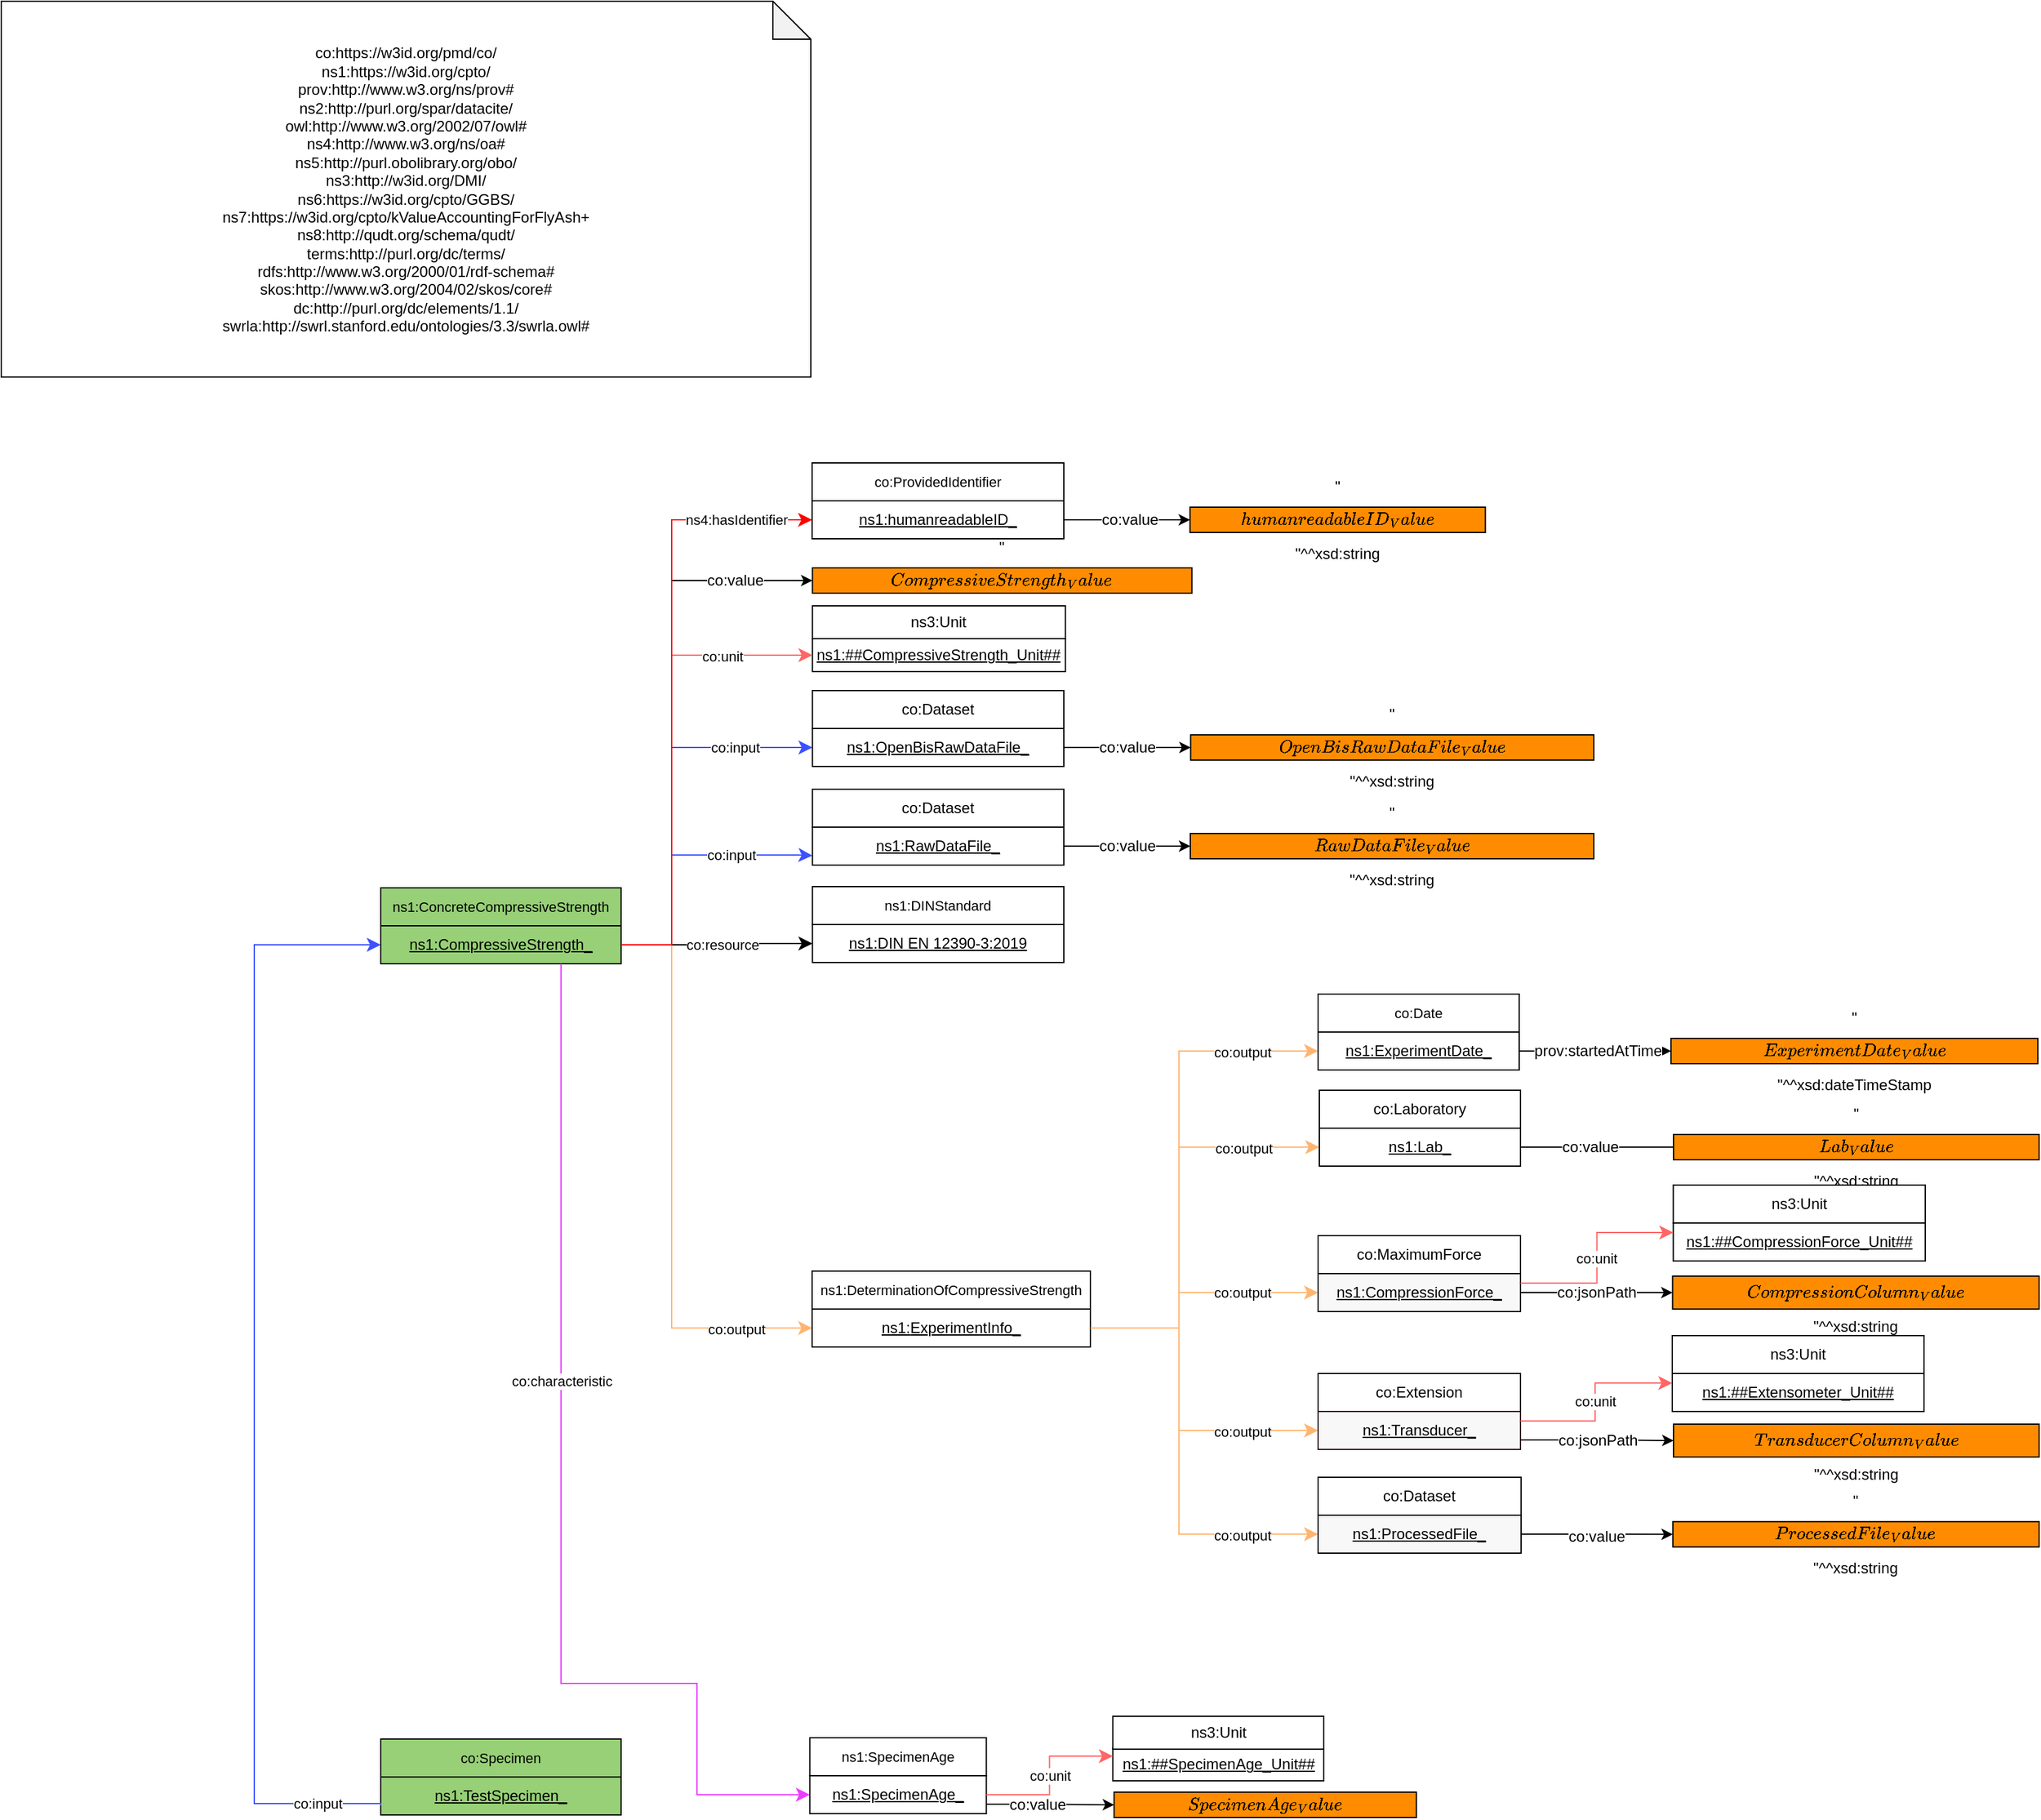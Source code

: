 <mxfile version="15.8.2" type="device"><diagram id="UXIPkQefFEDrWGH3IdC5" name="MiWoEx_neu"><mxGraphModel dx="3247" dy="2246" grid="1" gridSize="10" guides="1" tooltips="1" connect="1" arrows="1" fold="1" page="0" pageScale="1" pageWidth="827" pageHeight="1169" math="0" shadow="0"><root><mxCell id="97505-SNcamct329gDO7-0"/><mxCell id="97505-SNcamct329gDO7-1" parent="97505-SNcamct329gDO7-0"/><object label="ns1:ConcreteCompressiveStrength" Type="Class" IRI="https://w3id.org/cpto/ConcreteCompressiveStrength" id="4S3OoNcXCZUGaDcpZlmq-151"><mxCell style="rounded=0;whiteSpace=wrap;html=1;snapToPoint=1;points=[[0.1,0],[0.2,0],[0.3,0],[0.4,0],[0.5,0],[0.6,0],[0.7,0],[0.8,0],[0.9,0],[0,0.1],[0,0.3],[0,0.5],[0,0.7],[0,0.9],[0.1,1],[0.2,1],[0.3,1],[0.4,1],[0.5,1],[0.6,1],[0.7,1],[0.8,1],[0.9,1],[1,0.1],[1,0.3],[1,0.5],[1,0.7],[1,0.9]];fontSize=11;fillColor=#97D077;" parent="97505-SNcamct329gDO7-1" vertex="1"><mxGeometry x="-2280" y="-959" width="190" height="30" as="geometry"/></mxCell></object><object label="&lt;u style=&quot;font-size: 12px&quot;&gt;ns1:&lt;/u&gt;&lt;u&gt;&lt;font style=&quot;font-size: 12px&quot;&gt;CompressiveStrength_&lt;/font&gt;&lt;/u&gt;" Type="Individual" IRI="Null" id="4S3OoNcXCZUGaDcpZlmq-152"><mxCell style="rounded=0;whiteSpace=wrap;html=1;snapToPoint=1;fontSize=11;fillColor=#97D077;" parent="97505-SNcamct329gDO7-1" vertex="1"><mxGeometry x="-2280" y="-929" width="190" height="30" as="geometry"/></mxCell></object><object label="co:value" Type="DatatypeProperty" IRI="https://w3id.org/pmd/co/value" id="4S3OoNcXCZUGaDcpZlmq-154"><mxCell style="edgeStyle=orthogonalEdgeStyle;rounded=0;orthogonalLoop=1;jettySize=auto;html=1;exitX=1;exitY=0.5;exitDx=0;exitDy=0;fontSize=12;entryX=0;entryY=0.5;entryDx=0;entryDy=0;fillColor=#FFFFFF;" parent="97505-SNcamct329gDO7-1" source="4S3OoNcXCZUGaDcpZlmq-152" target="4S3OoNcXCZUGaDcpZlmq-155" edge="1"><mxGeometry as="geometry"><mxPoint x="-2227" y="-846.5" as="sourcePoint"/><mxPoint x="-2049" y="-826" as="targetPoint"/><mxPoint x="14" y="-144" as="offset"/><Array as="points"><mxPoint x="-2050" y="-914"/><mxPoint x="-2050" y="-1202"/></Array></mxGeometry></mxCell></object><object label="&quot;$$CompressiveStrength_Value$$&quot;^^xsd:decimal" Type="DataValue" IRI_DT="http://www.w3.org/2001/XMLSchema#decimal" id="4S3OoNcXCZUGaDcpZlmq-155"><mxCell style="rounded=0;whiteSpace=wrap;html=1;snapToPoint=1;shadow=0;glass=0;sketch=0;strokeColor=default;fontSize=12;fillColor=#FF8C00;" parent="97505-SNcamct329gDO7-1" vertex="1"><mxGeometry x="-1938.74" y="-1212" width="300" height="20" as="geometry"/></mxCell></object><object label="ns3:Unit" Type="Class" IRI="http://qudt.org/schema/qudt/Unit" id="dzM1LntGsSAcp5HvhDIG-3"><mxCell style="rounded=0;whiteSpace=wrap;html=1;fillColor=#FFFFFF;" parent="97505-SNcamct329gDO7-1" vertex="1"><mxGeometry x="-1938.74" y="-1182" width="200" height="26" as="geometry"/></mxCell></object><object label="&lt;u&gt;ns1:##CompressiveStrength_Unit##&lt;/u&gt;" Type="Individual" id="dzM1LntGsSAcp5HvhDIG-4"><mxCell style="rounded=0;whiteSpace=wrap;html=1;fillColor=#FFFFFF;" parent="97505-SNcamct329gDO7-1" vertex="1"><mxGeometry x="-1938.74" y="-1156" width="200" height="26" as="geometry"/></mxCell></object><object label="co:unit" Type="ObjectProperty" IRI="https://w3id.org/pmd/co/unit" id="dzM1LntGsSAcp5HvhDIG-5"><mxCell style="endArrow=classic;html=1;endSize=8;arcSize=0;edgeStyle=orthogonalEdgeStyle;entryX=0;entryY=0.5;entryDx=0;entryDy=0;fillColor=#FFFFFF;strokeColor=#FF6666;exitX=1;exitY=0.5;exitDx=0;exitDy=0;" parent="97505-SNcamct329gDO7-1" source="4S3OoNcXCZUGaDcpZlmq-152" target="dzM1LntGsSAcp5HvhDIG-4" edge="1"><mxGeometry width="90" height="26" as="geometry"><mxPoint x="-2080" y="-875" as="sourcePoint"/><mxPoint x="-2520" y="425.74" as="targetPoint"/><Array as="points"><mxPoint x="-2050" y="-914"/><mxPoint x="-2050" y="-1143"/></Array><mxPoint x="4" y="-114" as="offset"/></mxGeometry></mxCell></object><object label="co:input" Type="ObjectProperty" IRI="https://w3id.org/pmd/co/input" id="I0iQMAfbNPmYhLhFOZMQ-0"><mxCell style="endArrow=classic;html=1;exitX=1;exitY=0.5;exitDx=0;exitDy=0;endSize=8;arcSize=0;edgeStyle=orthogonalEdgeStyle;fillColor=#FFFFFF;strokeColor=#3D51FF;entryX=0;entryY=0.75;entryDx=0;entryDy=0;" parent="97505-SNcamct329gDO7-1" source="4S3OoNcXCZUGaDcpZlmq-152" target="I0iQMAfbNPmYhLhFOZMQ-2" edge="1"><mxGeometry width="90" height="26" as="geometry"><mxPoint x="-2010" y="-920.5" as="sourcePoint"/><mxPoint x="-1950" y="-985" as="targetPoint"/><mxPoint x="11" y="-36" as="offset"/><Array as="points"><mxPoint x="-2050" y="-914"/><mxPoint x="-2050" y="-985"/><mxPoint x="-1950" y="-985"/></Array></mxGeometry></mxCell></object><object label="co:Dataset" Type="Class" IRI="https://w3id.org/pmd/co/Dataset" id="I0iQMAfbNPmYhLhFOZMQ-1"><mxCell style="rounded=0;whiteSpace=wrap;html=1;snapToPoint=1;points=[[0.1,0],[0.2,0],[0.3,0],[0.4,0],[0.5,0],[0.6,0],[0.7,0],[0.8,0],[0.9,0],[0,0.1],[0,0.3],[0,0.5],[0,0.7],[0,0.9],[0.1,1],[0.2,1],[0.3,1],[0.4,1],[0.5,1],[0.6,1],[0.7,1],[0.8,1],[0.9,1],[1,0.1],[1,0.3],[1,0.5],[1,0.7],[1,0.9]];fillColor=#FFFFFF;" parent="97505-SNcamct329gDO7-1" vertex="1"><mxGeometry x="-1938.74" y="-1037" width="198.74" height="30" as="geometry"/></mxCell></object><object label="&lt;u&gt;ns1:RawDataFile_&lt;/u&gt;" Type="Individual" IRI="Null" id="I0iQMAfbNPmYhLhFOZMQ-2"><mxCell style="rounded=0;whiteSpace=wrap;html=1;snapToPoint=1;" parent="97505-SNcamct329gDO7-1" vertex="1"><mxGeometry x="-1938.74" y="-1007" width="198.74" height="30" as="geometry"/></mxCell></object><object label="ns1:DINStandard" Type="Class" IRI="https://w3id.org/cpto/DINStandard" id="X-x265AaEcsCabsh68sK-0"><mxCell style="rounded=0;whiteSpace=wrap;html=1;snapToPoint=1;points=[[0.1,0],[0.2,0],[0.3,0],[0.4,0],[0.5,0],[0.6,0],[0.7,0],[0.8,0],[0.9,0],[0,0.1],[0,0.3],[0,0.5],[0,0.7],[0,0.9],[0.1,1],[0.2,1],[0.3,1],[0.4,1],[0.5,1],[0.6,1],[0.7,1],[0.8,1],[0.9,1],[1,0.1],[1,0.3],[1,0.5],[1,0.7],[1,0.9]];fontSize=11;fillColor=#FFFFFF;" parent="97505-SNcamct329gDO7-1" vertex="1"><mxGeometry x="-1938.74" y="-960" width="198.74" height="30" as="geometry"/></mxCell></object><object label="&lt;u style=&quot;font-size: 12px&quot;&gt;ns1:&lt;/u&gt;&lt;u&gt;&lt;font style=&quot;font-size: 12px&quot;&gt;DIN EN 12390-3:2019&lt;/font&gt;&lt;/u&gt;" Type="Individual" IRI="Null" id="X-x265AaEcsCabsh68sK-1"><mxCell style="rounded=0;whiteSpace=wrap;html=1;snapToPoint=1;fontSize=11;" parent="97505-SNcamct329gDO7-1" vertex="1"><mxGeometry x="-1938.74" y="-930" width="198.74" height="30" as="geometry"/></mxCell></object><object label="co:resource" Type="ObjectProperty" IRI="https://w3id.org/pmd/co/resource" id="X-x265AaEcsCabsh68sK-2"><mxCell style="endArrow=classic;html=1;endSize=8;arcSize=0;edgeStyle=orthogonalEdgeStyle;fillColor=#FFFFFF;entryX=0;entryY=0.5;entryDx=0;entryDy=0;exitX=1;exitY=0.5;exitDx=0;exitDy=0;" parent="97505-SNcamct329gDO7-1" source="4S3OoNcXCZUGaDcpZlmq-152" target="X-x265AaEcsCabsh68sK-1" edge="1"><mxGeometry width="90" height="26" as="geometry"><mxPoint x="-2070" y="-1005" as="sourcePoint"/><mxPoint x="-1890" y="-915" as="targetPoint"/><Array as="points"><mxPoint x="-2020" y="-914"/></Array><mxPoint x="4" as="offset"/></mxGeometry></mxCell></object><object label="co:output" Type="ObjectProperty" IRI="https://w3id.org/pmd/co/output" id="HQw4geavo5Zy8eXRPRxA-52"><mxCell style="endArrow=classic;html=1;endSize=8;arcSize=0;edgeStyle=orthogonalEdgeStyle;entryX=0;entryY=0.5;entryDx=0;entryDy=0;fillColor=#FFFFFF;exitX=1;exitY=0.5;exitDx=0;exitDy=0;strokeColor=#FFB570;" parent="97505-SNcamct329gDO7-1" source="4S3OoNcXCZUGaDcpZlmq-152" target="HQw4geavo5Zy8eXRPRxA-54" edge="1"><mxGeometry width="90" height="26" as="geometry"><mxPoint x="-2080" y="-835" as="sourcePoint"/><mxPoint x="-1910.74" y="-979" as="targetPoint"/><Array as="points"><mxPoint x="-2050" y="-914"/><mxPoint x="-2050" y="-611"/></Array><mxPoint x="15" y="152" as="offset"/></mxGeometry></mxCell></object><object label="ns1:DeterminationOfCompressiveStrength" Type="Class" IRI="https://w3id.org/cpto/DeterminationOfCompressiveStrength" id="HQw4geavo5Zy8eXRPRxA-53"><mxCell style="rounded=0;whiteSpace=wrap;html=1;snapToPoint=1;points=[[0.1,0],[0.2,0],[0.3,0],[0.4,0],[0.5,0],[0.6,0],[0.7,0],[0.8,0],[0.9,0],[0,0.1],[0,0.3],[0,0.5],[0,0.7],[0,0.9],[0.1,1],[0.2,1],[0.3,1],[0.4,1],[0.5,1],[0.6,1],[0.7,1],[0.8,1],[0.9,1],[1,0.1],[1,0.3],[1,0.5],[1,0.7],[1,0.9]];fontSize=11;fillColor=#FFFFFF;" parent="97505-SNcamct329gDO7-1" vertex="1"><mxGeometry x="-1939" y="-656" width="220" height="30" as="geometry"/></mxCell></object><object label="&lt;u style=&quot;font-size: 12px&quot;&gt;ns1:&lt;/u&gt;&lt;u&gt;&lt;font style=&quot;font-size: 12px&quot;&gt;ExperimentInfo_&lt;/font&gt;&lt;/u&gt;" Type="Individual" IRI="Null" id="HQw4geavo5Zy8eXRPRxA-54"><mxCell style="rounded=0;whiteSpace=wrap;html=1;snapToPoint=1;fontSize=11;" parent="97505-SNcamct329gDO7-1" vertex="1"><mxGeometry x="-1939" y="-626" width="220" height="30" as="geometry"/></mxCell></object><object label="co:output" Type="ObjectProperty" IRI="https://w3id.org/pmd/co/output" id="pHDu-H6QZuq3HkTLv2y9-0"><mxCell style="endArrow=classic;html=1;endSize=8;arcSize=0;edgeStyle=orthogonalEdgeStyle;entryX=0;entryY=0.5;entryDx=0;entryDy=0;exitX=1;exitY=0.5;exitDx=0;exitDy=0;fillColor=#FFFFFF;strokeColor=#FFB570;" parent="97505-SNcamct329gDO7-1" source="HQw4geavo5Zy8eXRPRxA-54" target="qdWpLhHh8dL3HrE0PAIA-3" edge="1"><mxGeometry width="90" height="26" as="geometry"><mxPoint x="-1699.74" y="-483" as="sourcePoint"/><mxPoint x="-1639" y="-876" as="targetPoint"/><mxPoint x="30" y="-109" as="offset"/><Array as="points"><mxPoint x="-1649" y="-611"/><mxPoint x="-1649" y="-830"/></Array></mxGeometry></mxCell></object><object label="co:output" Type="ObjectProperty" IRI="https://w3id.org/pmd/co/output" id="pHDu-H6QZuq3HkTLv2y9-1"><mxCell style="endArrow=classic;html=1;endSize=8;arcSize=0;edgeStyle=orthogonalEdgeStyle;entryX=0;entryY=0.5;entryDx=0;entryDy=0;exitX=1;exitY=0.5;exitDx=0;exitDy=0;fillColor=#FFFFFF;strokeColor=#FFB570;" parent="97505-SNcamct329gDO7-1" source="HQw4geavo5Zy8eXRPRxA-54" target="qdWpLhHh8dL3HrE0PAIA-13" edge="1"><mxGeometry width="90" height="26" as="geometry"><mxPoint x="-1699.74" y="-483" as="sourcePoint"/><mxPoint x="-1639" y="-596" as="targetPoint"/><Array as="points"><mxPoint x="-1649" y="-611"/><mxPoint x="-1649" y="-448"/></Array><mxPoint x="30" y="82" as="offset"/></mxGeometry></mxCell></object><object label="co:output" Type="ObjectProperty" IRI="https://w3id.org/pmd/co/output" id="pHDu-H6QZuq3HkTLv2y9-4"><mxCell style="endArrow=classic;html=1;endSize=8;arcSize=0;edgeStyle=orthogonalEdgeStyle;entryX=0;entryY=0.5;entryDx=0;entryDy=0;exitX=1;exitY=0.5;exitDx=0;exitDy=0;fillColor=#FFFFFF;strokeColor=#FFB570;" parent="97505-SNcamct329gDO7-1" source="HQw4geavo5Zy8eXRPRxA-54" target="qdWpLhHh8dL3HrE0PAIA-22" edge="1"><mxGeometry width="90" height="26" as="geometry"><mxPoint x="-1699.74" y="-483" as="sourcePoint"/><mxPoint x="-1639" y="-456" as="targetPoint"/><Array as="points"><mxPoint x="-1649" y="-611"/><mxPoint x="-1649" y="-530"/></Array><mxPoint x="30" y="41" as="offset"/></mxGeometry></mxCell></object><object label="co:output" Type="ObjectProperty" IRI="https://w3id.org/pmd/co/output" id="pHDu-H6QZuq3HkTLv2y9-5"><mxCell style="endArrow=classic;html=1;endSize=8;arcSize=0;edgeStyle=orthogonalEdgeStyle;entryX=0;entryY=0.5;entryDx=0;entryDy=0;exitX=1;exitY=0.5;exitDx=0;exitDy=0;fillColor=#FFFFFF;strokeColor=#FFB570;" parent="97505-SNcamct329gDO7-1" source="HQw4geavo5Zy8eXRPRxA-54" target="qdWpLhHh8dL3HrE0PAIA-11" edge="1"><mxGeometry width="90" height="26" as="geometry"><mxPoint x="-1699.74" y="-483" as="sourcePoint"/><mxPoint x="-1639" y="-526" as="targetPoint"/><Array as="points"><mxPoint x="-1649" y="-611"/><mxPoint x="-1649" y="-639"/></Array><mxPoint x="30" y="-14" as="offset"/></mxGeometry></mxCell></object><object label="co:output" Type="ObjectProperty" IRI="https://w3id.org/pmd/co/output" id="YiSI-3_hxDZqlvMmnj0z-66"><mxCell style="endArrow=classic;html=1;endSize=8;arcSize=0;edgeStyle=orthogonalEdgeStyle;entryX=0;entryY=0.5;entryDx=0;entryDy=0;exitX=1;exitY=0.5;exitDx=0;exitDy=0;fillColor=#FFFFFF;strokeColor=#FFB570;" parent="97505-SNcamct329gDO7-1" source="HQw4geavo5Zy8eXRPRxA-54" target="qdWpLhHh8dL3HrE0PAIA-7" edge="1"><mxGeometry width="90" height="26" as="geometry"><mxPoint x="-1740" y="-393" as="sourcePoint"/><mxPoint x="-1639" y="-736" as="targetPoint"/><mxPoint x="30" y="-71" as="offset"/><Array as="points"><mxPoint x="-1649" y="-611"/><mxPoint x="-1649" y="-754"/></Array></mxGeometry></mxCell></object><object label="co:value" Type="DatatypeProperty" IRI="https://w3id.org/pmd/co/value" id="bk2kTeLw0D9dxrtDLXrW-33"><mxCell style="edgeStyle=orthogonalEdgeStyle;rounded=0;orthogonalLoop=1;jettySize=auto;html=1;fontSize=12;exitX=1;exitY=0.5;exitDx=0;exitDy=0;entryX=0;entryY=0.5;entryDx=0;entryDy=0;fillColor=#FFFFFF;" parent="97505-SNcamct329gDO7-1" source="I0iQMAfbNPmYhLhFOZMQ-2" target="bk2kTeLw0D9dxrtDLXrW-34" edge="1"><mxGeometry x="-2360" y="380" as="geometry"><mxPoint x="-1767.0" y="-702" as="sourcePoint"/><mxPoint x="-1687" y="-951" as="targetPoint"/><mxPoint as="offset"/></mxGeometry></mxCell></object><object label="&quot;$$RawDataFile_Value$$&quot;^^xsd:string" Type="DataValue" IRI_DT="http://www.w3.org/2001/XMLSchema#string" id="bk2kTeLw0D9dxrtDLXrW-34"><mxCell style="rounded=0;whiteSpace=wrap;html=1;snapToPoint=1;shadow=0;glass=0;sketch=0;strokeColor=default;fontSize=12;fillColor=#FF8C00;" parent="97505-SNcamct329gDO7-1" vertex="1"><mxGeometry x="-1640" y="-1002" width="319" height="20" as="geometry"/></mxCell></object><object label="co:input" Type="ObjectProperty" IRI="https://w3id.org/pmd/co/input" id="CiveyCGVFrFPuOGMLY2E-0"><mxCell style="endArrow=classic;html=1;exitX=1;exitY=0.5;exitDx=0;exitDy=0;endSize=8;arcSize=0;edgeStyle=orthogonalEdgeStyle;entryX=0;entryY=0.5;entryDx=0;entryDy=0;fillColor=#FFFFFF;strokeColor=#3D51FF;" parent="97505-SNcamct329gDO7-1" source="4S3OoNcXCZUGaDcpZlmq-152" target="CiveyCGVFrFPuOGMLY2E-2" edge="1"><mxGeometry width="90" height="26" as="geometry"><mxPoint x="-2080" y="-904" as="sourcePoint"/><mxPoint x="-1910" y="-1025" as="targetPoint"/><Array as="points"><mxPoint x="-2050" y="-914"/><mxPoint x="-2050" y="-1070"/></Array><mxPoint x="14" y="-78" as="offset"/></mxGeometry></mxCell></object><object label="co:Dataset" Type="Class" IRI="https://w3id.org/pmd/co/Dataset" id="CiveyCGVFrFPuOGMLY2E-1"><mxCell style="rounded=0;whiteSpace=wrap;html=1;snapToPoint=1;points=[[0.1,0],[0.2,0],[0.3,0],[0.4,0],[0.5,0],[0.6,0],[0.7,0],[0.8,0],[0.9,0],[0,0.1],[0,0.3],[0,0.5],[0,0.7],[0,0.9],[0.1,1],[0.2,1],[0.3,1],[0.4,1],[0.5,1],[0.6,1],[0.7,1],[0.8,1],[0.9,1],[1,0.1],[1,0.3],[1,0.5],[1,0.7],[1,0.9]];fillColor=#FFFFFF;" parent="97505-SNcamct329gDO7-1" vertex="1"><mxGeometry x="-1938.74" y="-1115" width="198.74" height="30" as="geometry"/></mxCell></object><object label="&lt;u&gt;ns1:OpenBisRawDataFile_&lt;/u&gt;" Type="Individual" IRI="Null" id="CiveyCGVFrFPuOGMLY2E-2"><mxCell style="rounded=0;whiteSpace=wrap;html=1;snapToPoint=1;" parent="97505-SNcamct329gDO7-1" vertex="1"><mxGeometry x="-1938.74" y="-1085" width="198.74" height="30" as="geometry"/></mxCell></object><object label="co:value" Type="DatatypeProperty" IRI="https://w3id.org/pmd/co/value" id="CiveyCGVFrFPuOGMLY2E-3"><mxCell style="edgeStyle=orthogonalEdgeStyle;rounded=0;orthogonalLoop=1;jettySize=auto;html=1;fontSize=12;exitX=1;exitY=0.5;exitDx=0;exitDy=0;entryX=0;entryY=0.5;entryDx=0;entryDy=0;fillColor=#FFFFFF;" parent="97505-SNcamct329gDO7-1" source="CiveyCGVFrFPuOGMLY2E-2" target="CiveyCGVFrFPuOGMLY2E-4" edge="1"><mxGeometry x="-2250" y="325" as="geometry"><mxPoint x="-1768.74" y="-1052" as="sourcePoint"/><mxPoint x="-1658.74" y="-1011" as="targetPoint"/><mxPoint as="offset"/></mxGeometry></mxCell></object><object label="&quot;$$OpenBisRawDataFile_Value$$&quot;^^xsd:string" Type="DataValue" IRI_DT="http://www.w3.org/2001/XMLSchema#string" id="CiveyCGVFrFPuOGMLY2E-4"><mxCell style="rounded=0;whiteSpace=wrap;html=1;snapToPoint=1;shadow=0;glass=0;sketch=0;strokeColor=default;fontSize=12;fillColor=#FF8C00;" parent="97505-SNcamct329gDO7-1" vertex="1"><mxGeometry x="-1639.74" y="-1080" width="318.74" height="20" as="geometry"/></mxCell></object><object label="ns4:hasIdentifier" Type="ObjectProperty" IRI="http://purl.org/spar/datacite/hasIdentifier" id="MuX1jfOY8elobVk9gQZl-5"><mxCell style="endArrow=classic;html=1;endSize=8;arcSize=0;edgeStyle=orthogonalEdgeStyle;entryX=0;entryY=0.5;entryDx=0;entryDy=0;exitX=1;exitY=0.5;exitDx=0;exitDy=0;fillColor=#FFFFFF;strokeColor=#FF0000;" parent="97505-SNcamct329gDO7-1" source="4S3OoNcXCZUGaDcpZlmq-152" target="MuX1jfOY8elobVk9gQZl-8" edge="1"><mxGeometry width="90" height="26" as="geometry"><mxPoint x="-2436.74" y="-1086" as="sourcePoint"/><mxPoint x="-2519.01" y="-1111.03" as="targetPoint"/><mxPoint x="15" y="-168" as="offset"/><Array as="points"><mxPoint x="-2050" y="-914"/><mxPoint x="-2050" y="-1250"/></Array></mxGeometry></mxCell></object><object label="&quot;$$humanreadableID_Value$$&quot;^^xsd:string" Type="DataValue" IRI_DT="http://www.w3.org/2001/XMLSchema#string" id="MuX1jfOY8elobVk9gQZl-6"><mxCell style="rounded=0;whiteSpace=wrap;html=1;snapToPoint=1;shadow=0;glass=0;sketch=0;strokeColor=default;fontSize=12;fillColor=#FF8C00;" parent="97505-SNcamct329gDO7-1" vertex="1"><mxGeometry x="-1640.24" y="-1260" width="233.48" height="20" as="geometry"/></mxCell></object><object label="co:ProvidedIdentifier" Type="Class" IRI="https://w3id.org/pmd/co/ProvidedIdentifier" id="MuX1jfOY8elobVk9gQZl-7"><mxCell style="rounded=0;whiteSpace=wrap;html=1;snapToPoint=1;points=[[0.1,0],[0.2,0],[0.3,0],[0.4,0],[0.5,0],[0.6,0],[0.7,0],[0.8,0],[0.9,0],[0,0.1],[0,0.3],[0,0.5],[0,0.7],[0,0.9],[0.1,1],[0.2,1],[0.3,1],[0.4,1],[0.5,1],[0.6,1],[0.7,1],[0.8,1],[0.9,1],[1,0.1],[1,0.3],[1,0.5],[1,0.7],[1,0.9]];fontSize=11;fillColor=#FFFFFF;" parent="97505-SNcamct329gDO7-1" vertex="1"><mxGeometry x="-1939" y="-1295" width="199" height="30" as="geometry"/></mxCell></object><object label="&lt;u style=&quot;font-size: 12px&quot;&gt;ns1:humanreadable&lt;/u&gt;&lt;u&gt;&lt;font style=&quot;font-size: 12px&quot;&gt;ID_&lt;/font&gt;&lt;/u&gt;" Type="Individual" IRI="Null" id="MuX1jfOY8elobVk9gQZl-8"><mxCell style="rounded=0;whiteSpace=wrap;html=1;snapToPoint=1;fontSize=11;" parent="97505-SNcamct329gDO7-1" vertex="1"><mxGeometry x="-1939" y="-1265" width="199" height="30" as="geometry"/></mxCell></object><object label="co:value" Type="DatatypeProperty" IRI="https://w3id.org/pmd/co/value" id="MuX1jfOY8elobVk9gQZl-9"><mxCell style="edgeStyle=orthogonalEdgeStyle;rounded=0;orthogonalLoop=1;jettySize=auto;html=1;fontSize=12;entryX=0;entryY=0.5;entryDx=0;entryDy=0;fillColor=#FFFFFF;exitX=1;exitY=0.5;exitDx=0;exitDy=0;" parent="97505-SNcamct329gDO7-1" source="MuX1jfOY8elobVk9gQZl-8" target="MuX1jfOY8elobVk9gQZl-6" edge="1"><mxGeometry as="geometry"><mxPoint x="-1740" y="-1245" as="sourcePoint"/><mxPoint x="-1263.48" y="-1497.25" as="targetPoint"/><mxPoint x="2" as="offset"/></mxGeometry></mxCell></object><object label="co:Specimen" Type="Class" IRI="https://w3id.org/pmd/co/Specimen" id="MuX1jfOY8elobVk9gQZl-11"><mxCell style="rounded=0;whiteSpace=wrap;html=1;snapToPoint=1;points=[[0.1,0],[0.2,0],[0.3,0],[0.4,0],[0.5,0],[0.6,0],[0.7,0],[0.8,0],[0.9,0],[0,0.1],[0,0.3],[0,0.5],[0,0.7],[0,0.9],[0.1,1],[0.2,1],[0.3,1],[0.4,1],[0.5,1],[0.6,1],[0.7,1],[0.8,1],[0.9,1],[1,0.1],[1,0.3],[1,0.5],[1,0.7],[1,0.9]];fontSize=11;fillColor=#97D077;" parent="97505-SNcamct329gDO7-1" vertex="1"><mxGeometry x="-2280" y="-286" width="190" height="30" as="geometry"/></mxCell></object><object label="&lt;u&gt;&lt;font style=&quot;font-size: 12px&quot;&gt;ns1:TestSpecimen_&lt;/font&gt;&lt;/u&gt;" Type="Individual" IRI="Null" id="MuX1jfOY8elobVk9gQZl-12"><mxCell style="rounded=0;whiteSpace=wrap;html=1;snapToPoint=1;fontSize=11;fillColor=#97D077;" parent="97505-SNcamct329gDO7-1" vertex="1"><mxGeometry x="-2280" y="-256" width="190" height="30" as="geometry"/></mxCell></object><object label="co:input" Type="ObjectProperty" IRI="https://w3id.org/pmd/co/input" id="MuX1jfOY8elobVk9gQZl-13"><mxCell style="endArrow=classic;html=1;endSize=8;arcSize=0;edgeStyle=orthogonalEdgeStyle;exitX=0;exitY=0.75;exitDx=0;exitDy=0;entryX=0;entryY=0.5;entryDx=0;entryDy=0;fillColor=#FFFFFF;strokeColor=#3D51FF;" parent="97505-SNcamct329gDO7-1" source="MuX1jfOY8elobVk9gQZl-12" target="4S3OoNcXCZUGaDcpZlmq-152" edge="1"><mxGeometry width="90" height="26" as="geometry"><mxPoint x="-2011" y="-921.5" as="sourcePoint"/><mxPoint x="-2120" y="-609" as="targetPoint"/><mxPoint x="-50" y="339" as="offset"/><Array as="points"><mxPoint x="-2280" y="-235"/><mxPoint x="-2380" y="-235"/><mxPoint x="-2380" y="-914"/></Array></mxGeometry></mxCell></object><object label="co:characteristic" Type="ObjectProperty" IRI="https://w3id.org/pmd/co/characteristic" id="MuX1jfOY8elobVk9gQZl-14"><mxCell style="endArrow=classic;html=1;endSize=8;arcSize=0;edgeStyle=orthogonalEdgeStyle;exitX=0.75;exitY=1;exitDx=0;exitDy=0;entryX=0;entryY=0.5;entryDx=0;entryDy=0;strokeColor=#EC3DFF;fillColor=#FFFFFF;" parent="97505-SNcamct329gDO7-1" source="4S3OoNcXCZUGaDcpZlmq-152" target="MuX1jfOY8elobVk9gQZl-16" edge="1"><mxGeometry width="90" height="26" as="geometry"><mxPoint x="-2078.26" y="-407" as="sourcePoint"/><mxPoint x="-1998.26" y="-352.0" as="targetPoint"/><mxPoint x="-98" y="1" as="offset"/><Array as="points"><mxPoint x="-2137" y="-330"/><mxPoint x="-2030" y="-330"/><mxPoint x="-2030" y="-242"/></Array></mxGeometry></mxCell></object><object label="ns1:SpecimenAge" Type="Class" IRI="https://w3id.org/cpto/SpecimenAge" id="MuX1jfOY8elobVk9gQZl-15"><mxCell style="rounded=0;whiteSpace=wrap;html=1;snapToPoint=1;points=[[0.1,0],[0.2,0],[0.3,0],[0.4,0],[0.5,0],[0.6,0],[0.7,0],[0.8,0],[0.9,0],[0,0.1],[0,0.3],[0,0.5],[0,0.7],[0,0.9],[0.1,1],[0.2,1],[0.3,1],[0.4,1],[0.5,1],[0.6,1],[0.7,1],[0.8,1],[0.9,1],[1,0.1],[1,0.3],[1,0.5],[1,0.7],[1,0.9]];fontSize=11;fillColor=#FFFFFF;" parent="97505-SNcamct329gDO7-1" vertex="1"><mxGeometry x="-1940.79" y="-287" width="139.53" height="30" as="geometry"/></mxCell></object><object label="&lt;span style=&quot;font-size: 12px&quot;&gt;&lt;u&gt;ns1:SpecimenAge_&lt;/u&gt;&lt;/span&gt;" Type="Individual" IRI="Null" id="MuX1jfOY8elobVk9gQZl-16"><mxCell style="rounded=0;whiteSpace=wrap;html=1;snapToPoint=1;fontSize=11;" parent="97505-SNcamct329gDO7-1" vertex="1"><mxGeometry x="-1940.79" y="-257" width="139.53" height="30" as="geometry"/></mxCell></object><object label="&quot;$$SpecimenAge_Value$$&quot;^^xsd:decimal" Type="DataValue" IRI_DT="http://www.w3.org/2001/XMLSchema#decimal" id="MuX1jfOY8elobVk9gQZl-17"><mxCell style="rounded=0;whiteSpace=wrap;html=1;snapToPoint=1;shadow=0;glass=0;sketch=0;strokeColor=default;fontSize=12;fillColor=#FF8C00;" parent="97505-SNcamct329gDO7-1" vertex="1"><mxGeometry x="-1700.26" y="-244" width="239" height="20" as="geometry"/></mxCell></object><object label="co:value" Type="DatatypeProperty" IRI="https://w3id.org/pmd/co/value" id="MuX1jfOY8elobVk9gQZl-18"><mxCell style="edgeStyle=orthogonalEdgeStyle;rounded=0;orthogonalLoop=1;jettySize=auto;html=1;exitX=1;exitY=0.75;exitDx=0;exitDy=0;fontSize=12;fillColor=#FFFFFF;entryX=0;entryY=0.5;entryDx=0;entryDy=0;" parent="97505-SNcamct329gDO7-1" source="MuX1jfOY8elobVk9gQZl-16" target="MuX1jfOY8elobVk9gQZl-17" edge="1"><mxGeometry as="geometry"><mxPoint x="-2520.79" y="74" as="sourcePoint"/><mxPoint x="-1650.26" y="-177" as="targetPoint"/><Array as="points"><mxPoint x="-1764.26" y="-234"/><mxPoint x="-1700.26" y="-234"/></Array><mxPoint x="-10" as="offset"/></mxGeometry></mxCell></object><object label="&lt;u&gt;ns1:##SpecimenAge_Unit##&lt;/u&gt;" Type="Individual" id="MuX1jfOY8elobVk9gQZl-19"><mxCell style="rounded=0;whiteSpace=wrap;html=1;fillColor=#FFFFFF;" parent="97505-SNcamct329gDO7-1" vertex="1"><mxGeometry x="-1701.26" y="-279" width="166.74" height="26" as="geometry"/></mxCell></object><object label="ns3:Unit" Type="Class" IRI="http://qudt.org/schema/qudt/Unit" id="MuX1jfOY8elobVk9gQZl-20"><mxCell style="rounded=0;whiteSpace=wrap;html=1;fillColor=#FFFFFF;" parent="97505-SNcamct329gDO7-1" vertex="1"><mxGeometry x="-1701.26" y="-304" width="166.74" height="26" as="geometry"/></mxCell></object><object label="co:unit" Type="ObjectProperty" IRI="https://w3id.org/pmd/co/unit" id="MuX1jfOY8elobVk9gQZl-21"><mxCell style="endArrow=classic;html=1;endSize=8;arcSize=0;edgeStyle=orthogonalEdgeStyle;entryX=0;entryY=0.25;entryDx=0;entryDy=0;exitX=1;exitY=0.5;exitDx=0;exitDy=0;fillColor=#FFFFFF;strokeColor=#FF6666;" parent="97505-SNcamct329gDO7-1" source="MuX1jfOY8elobVk9gQZl-16" target="MuX1jfOY8elobVk9gQZl-19" edge="1"><mxGeometry x="-2411" y="138" width="90" height="26" as="geometry"><mxPoint x="-2490.79" y="160.5" as="sourcePoint"/><mxPoint x="-2380.79" y="141" as="targetPoint"/></mxGeometry></mxCell></object><object label="co:https://w3id.org/pmd/co/&lt;br&gt;ns1:https://w3id.org/cpto/&lt;br&gt;prov:http://www.w3.org/ns/prov#&lt;br&gt;ns2:http://purl.org/spar/datacite/&lt;br&gt;owl:http://www.w3.org/2002/07/owl#&lt;br&gt;ns4:http://www.w3.org/ns/oa#&lt;br&gt;ns5:http://purl.obolibrary.org/obo/&lt;br&gt;ns3:http://w3id.org/DMI/&lt;br&gt;ns6:https://w3id.org/cpto/GGBS/&lt;br&gt;ns7:https://w3id.org/cpto/kValueAccountingForFlyAsh+&lt;br&gt;ns8:http://qudt.org/schema/qudt/&lt;br&gt;terms:http://purl.org/dc/terms/&lt;br&gt;rdfs:http://www.w3.org/2000/01/rdf-schema#&lt;br&gt;skos:http://www.w3.org/2004/02/skos/core#&lt;br&gt;dc:http://purl.org/dc/elements/1.1/&lt;br&gt;swrla:http://swrl.stanford.edu/ontologies/3.3/swrla.owl#" Type="Namespace" id="qdWpLhHh8dL3HrE0PAIA-0"><mxCell style="shape=note;whiteSpace=wrap;html=1;backgroundOutline=1;darkOpacity=0.05;" parent="97505-SNcamct329gDO7-1" vertex="1"><mxGeometry x="-2580" y="-1660" width="640" height="297.1" as="geometry"/></mxCell></object><object label="co:Date" Type="Class" IRI="https://w3id.org/pmd/co/Date" id="qdWpLhHh8dL3HrE0PAIA-2"><mxCell style="rounded=0;whiteSpace=wrap;html=1;snapToPoint=1;points=[[0.1,0],[0.2,0],[0.3,0],[0.4,0],[0.5,0],[0.6,0],[0.7,0],[0.8,0],[0.9,0],[0,0.1],[0,0.3],[0,0.5],[0,0.7],[0,0.9],[0.1,1],[0.2,1],[0.3,1],[0.4,1],[0.5,1],[0.6,1],[0.7,1],[0.8,1],[0.9,1],[1,0.1],[1,0.3],[1,0.5],[1,0.7],[1,0.9]];fontSize=11;strokeColor=#121212;fillColor=#FFFFFF;" parent="97505-SNcamct329gDO7-1" vertex="1"><mxGeometry x="-1539" y="-875" width="159" height="30" as="geometry"/></mxCell></object><object label="&lt;u&gt;&lt;font style=&quot;font-size: 12px&quot;&gt;ns1:&lt;/font&gt;&lt;/u&gt;&lt;span style=&quot;font-size: 12px&quot;&gt;&lt;u&gt;ExperimentDate_&lt;/u&gt;&lt;/span&gt;" Type="Individual" IRI="Null" id="qdWpLhHh8dL3HrE0PAIA-3"><mxCell style="rounded=0;whiteSpace=wrap;html=1;snapToPoint=1;fontSize=11;fillColor=#FFFFFF;strokeColor=#050202;" parent="97505-SNcamct329gDO7-1" vertex="1"><mxGeometry x="-1539" y="-845" width="159" height="30" as="geometry"/></mxCell></object><object label="&quot;$$ExperimentDate_Value$$&quot;^^xsd:dateTimeStamp" Type="DataValue" IRI_DT="http://www.w3.org/2001/XMLSchema#dateTimeStamp" id="qdWpLhHh8dL3HrE0PAIA-4"><mxCell style="rounded=0;whiteSpace=wrap;html=1;snapToPoint=1;shadow=0;glass=0;sketch=0;strokeColor=default;fontSize=12;fillColor=#FF8C00;" parent="97505-SNcamct329gDO7-1" vertex="1"><mxGeometry x="-1260" y="-840" width="290" height="20" as="geometry"/></mxCell></object><object label="prov:startedAtTime" Type="DatatypeProperty" IRI="http://www.w3.org/ns/prov#startedAtTime" id="qdWpLhHh8dL3HrE0PAIA-5"><mxCell style="edgeStyle=orthogonalEdgeStyle;rounded=0;orthogonalLoop=1;jettySize=auto;html=1;fontSize=12;exitX=1;exitY=0.5;exitDx=0;exitDy=0;fillColor=#FFFFFF;entryX=0;entryY=0.5;entryDx=0;entryDy=0;" parent="97505-SNcamct329gDO7-1" source="qdWpLhHh8dL3HrE0PAIA-3" target="qdWpLhHh8dL3HrE0PAIA-4" edge="1"><mxGeometry as="geometry"><mxPoint x="-2684.0" y="-2.5" as="sourcePoint"/><mxPoint x="-1270" y="-804" as="targetPoint"/><Array as="points"/><mxPoint x="2" as="offset"/></mxGeometry></mxCell></object><object label="co:Laboratory" Type="Class" IRI="https://w3id.org/pmd/co/Laboratory" id="qdWpLhHh8dL3HrE0PAIA-6"><mxCell style="rounded=0;whiteSpace=wrap;html=1;snapToPoint=1;points=[[0.1,0],[0.2,0],[0.3,0],[0.4,0],[0.5,0],[0.6,0],[0.7,0],[0.8,0],[0.9,0],[0,0.1],[0,0.3],[0,0.5],[0,0.7],[0,0.9],[0.1,1],[0.2,1],[0.3,1],[0.4,1],[0.5,1],[0.6,1],[0.7,1],[0.8,1],[0.9,1],[1,0.1],[1,0.3],[1,0.5],[1,0.7],[1,0.9]];fillColor=#FFFFFF;" parent="97505-SNcamct329gDO7-1" vertex="1"><mxGeometry x="-1538" y="-799" width="159" height="30" as="geometry"/></mxCell></object><object label="&lt;u style=&quot;font-size: 11px&quot;&gt;&lt;font style=&quot;font-size: 12px&quot;&gt;ns1:&lt;/font&gt;&lt;/u&gt;&lt;u&gt;Lab_&lt;/u&gt;" Type="Individual" IRI="Null" id="qdWpLhHh8dL3HrE0PAIA-7"><mxCell style="rounded=0;whiteSpace=wrap;html=1;snapToPoint=1;fillColor=#FFFFFF;" parent="97505-SNcamct329gDO7-1" vertex="1"><mxGeometry x="-1538" y="-769" width="159" height="30" as="geometry"/></mxCell></object><object label="co:value" Type="DatatypeProperty" IRI="https://w3id.org/pmd/co/value" id="qdWpLhHh8dL3HrE0PAIA-8"><mxCell style="edgeStyle=orthogonalEdgeStyle;rounded=0;orthogonalLoop=1;jettySize=auto;html=1;fontSize=12;entryX=0;entryY=0.5;entryDx=0;entryDy=0;exitX=1;exitY=0.5;exitDx=0;exitDy=0;fillColor=#FFFFFF;" parent="97505-SNcamct329gDO7-1" source="qdWpLhHh8dL3HrE0PAIA-7" target="qdWpLhHh8dL3HrE0PAIA-9" edge="1"><mxGeometry as="geometry"><mxPoint x="-2703.0" y="-34" as="sourcePoint"/><mxPoint x="-5352.47" y="8580.26" as="targetPoint"/><Array as="points"><mxPoint x="-1257" y="-754"/><mxPoint x="-1257" y="-754"/></Array><mxPoint x="-6" as="offset"/></mxGeometry></mxCell></object><object label="&quot;$$Lab_Value$$&quot;^^xsd:string" Type="DataValue" IRI_DT="http://www.w3.org/2001/XMLSchema#string" id="qdWpLhHh8dL3HrE0PAIA-9"><mxCell style="rounded=0;whiteSpace=wrap;html=1;snapToPoint=1;shadow=0;glass=0;sketch=0;strokeColor=default;fontSize=12;fillColor=#FF8C00;" parent="97505-SNcamct329gDO7-1" vertex="1"><mxGeometry x="-1258" y="-764" width="289" height="20" as="geometry"/></mxCell></object><object label="co:MaximumForce" Type="Class" IRI="https://w3id.org/pmd/co/MaximumForce" id="qdWpLhHh8dL3HrE0PAIA-10"><mxCell style="rounded=0;whiteSpace=wrap;html=1;snapToPoint=1;points=[[0.1,0],[0.2,0],[0.3,0],[0.4,0],[0.5,0],[0.6,0],[0.7,0],[0.8,0],[0.9,0],[0,0.1],[0,0.3],[0,0.5],[0,0.7],[0,0.9],[0.1,1],[0.2,1],[0.3,1],[0.4,1],[0.5,1],[0.6,1],[0.7,1],[0.8,1],[0.9,1],[1,0.1],[1,0.3],[1,0.5],[1,0.7],[1,0.9]];strokeColor=#1C0D0C;fillColor=#FFFFFF;" parent="97505-SNcamct329gDO7-1" vertex="1"><mxGeometry x="-1539" y="-684" width="160" height="30" as="geometry"/></mxCell></object><object label="&lt;u style=&quot;font-size: 11px&quot;&gt;&lt;font style=&quot;font-size: 12px&quot;&gt;ns1:&lt;/font&gt;&lt;/u&gt;&lt;u&gt;CompressionForce_&lt;/u&gt;" Type="Individual" IRI="Null" id="qdWpLhHh8dL3HrE0PAIA-11"><mxCell style="rounded=0;whiteSpace=wrap;html=1;snapToPoint=1;fillColor=#F8F8F8;strokeColor=#0A0504;" parent="97505-SNcamct329gDO7-1" vertex="1"><mxGeometry x="-1539" y="-654" width="160" height="30" as="geometry"/></mxCell></object><object label="co:Dataset" Type="Class" IRI="https://w3id.org/pmd/co/Dataset" id="qdWpLhHh8dL3HrE0PAIA-12"><mxCell style="rounded=0;whiteSpace=wrap;html=1;snapToPoint=1;points=[[0.1,0],[0.2,0],[0.3,0],[0.4,0],[0.5,0],[0.6,0],[0.7,0],[0.8,0],[0.9,0],[0,0.1],[0,0.3],[0,0.5],[0,0.7],[0,0.9],[0.1,1],[0.2,1],[0.3,1],[0.4,1],[0.5,1],[0.6,1],[0.7,1],[0.8,1],[0.9,1],[1,0.1],[1,0.3],[1,0.5],[1,0.7],[1,0.9]];strokeColor=#0F0707;fillColor=#FFFFFF;" parent="97505-SNcamct329gDO7-1" vertex="1"><mxGeometry x="-1539" y="-493" width="160.47" height="30" as="geometry"/></mxCell></object><object label="&lt;u style=&quot;font-size: 11px&quot;&gt;&lt;font style=&quot;font-size: 12px&quot;&gt;ns1:ProcessedFile&lt;/font&gt;&lt;/u&gt;&lt;u&gt;_&lt;/u&gt;" Type="Individual" IRI="Null" id="qdWpLhHh8dL3HrE0PAIA-13"><mxCell style="rounded=0;whiteSpace=wrap;html=1;snapToPoint=1;fillColor=#F8F8F8;strokeColor=#000000;" parent="97505-SNcamct329gDO7-1" vertex="1"><mxGeometry x="-1539" y="-463" width="160.47" height="30" as="geometry"/></mxCell></object><object label="co:jsonPath" Type="DatatypeProperty" IRI="https://w3id.org/pmd/co/jsonPath" id="qdWpLhHh8dL3HrE0PAIA-14"><mxCell style="edgeStyle=orthogonalEdgeStyle;rounded=0;orthogonalLoop=1;jettySize=auto;html=1;exitX=1;exitY=0.5;exitDx=0;exitDy=0;fontSize=12;entryX=0;entryY=0.5;entryDx=0;entryDy=0;fillColor=#FFFFFF;" parent="97505-SNcamct329gDO7-1" source="qdWpLhHh8dL3HrE0PAIA-11" target="qdWpLhHh8dL3HrE0PAIA-15" edge="1"><mxGeometry as="geometry"><mxPoint x="-1032.263" y="-633.836" as="sourcePoint"/><mxPoint x="-1232.26" y="-611.0" as="targetPoint"/><mxPoint as="offset"/></mxGeometry></mxCell></object><object label="&quot;$$CompressionColumn_Value$$&quot;^^xsd:string" Type="DataValue" IRI_DT="http://www.w3.org/2001/XMLSchema#string" id="qdWpLhHh8dL3HrE0PAIA-15"><mxCell style="rounded=0;whiteSpace=wrap;html=1;fillColor=#FF8C00;" parent="97505-SNcamct329gDO7-1" vertex="1"><mxGeometry x="-1258.76" y="-652" width="289.76" height="26" as="geometry"/></mxCell></object><object label="ns3:Unit" Type="Class" IRI="http://qudt.org/schema/qudt/Unit" id="qdWpLhHh8dL3HrE0PAIA-16"><mxCell style="rounded=0;whiteSpace=wrap;html=1;snapToPoint=1;points=[[0.1,0],[0.2,0],[0.3,0],[0.4,0],[0.5,0],[0.6,0],[0.7,0],[0.8,0],[0.9,0],[0,0.1],[0,0.3],[0,0.5],[0,0.7],[0,0.9],[0.1,1],[0.2,1],[0.3,1],[0.4,1],[0.5,1],[0.6,1],[0.7,1],[0.8,1],[0.9,1],[1,0.1],[1,0.3],[1,0.5],[1,0.7],[1,0.9]];fillColor=#FFFFFF;" parent="97505-SNcamct329gDO7-1" vertex="1"><mxGeometry x="-1258.21" y="-724" width="199.21" height="30" as="geometry"/></mxCell></object><object label="&lt;u&gt;ns1:##CompressionForce_Unit##&lt;/u&gt;" Type="Individual" id="qdWpLhHh8dL3HrE0PAIA-17"><mxCell style="rounded=0;whiteSpace=wrap;html=1;snapToPoint=1;fillColor=#FFFFFF;" parent="97505-SNcamct329gDO7-1" vertex="1"><mxGeometry x="-1258.21" y="-694" width="199.21" height="30" as="geometry"/></mxCell></object><object label="co:unit" Type="ObjectProperty" IRI="https://w3id.org/pmd/co/unit" id="qdWpLhHh8dL3HrE0PAIA-18"><mxCell style="endArrow=classic;html=1;exitX=1;exitY=0.25;exitDx=0;exitDy=0;entryX=0;entryY=0.25;entryDx=0;entryDy=0;endSize=8;arcSize=0;edgeStyle=orthogonalEdgeStyle;fillColor=#FFFFFF;strokeColor=#FF6666;" parent="97505-SNcamct329gDO7-1" source="qdWpLhHh8dL3HrE0PAIA-11" target="qdWpLhHh8dL3HrE0PAIA-17" edge="1"><mxGeometry x="-803.593" y="-1346" width="90" height="26" as="geometry"><mxPoint x="-1101.593" y="-720" as="sourcePoint"/><mxPoint x="-961.593" y="-720" as="targetPoint"/></mxGeometry></mxCell></object><object label="&quot;$$ProcessedFile_Value$$&quot;^^xsd:string" Type="DataValue" IRI_DT="http://www.w3.org/2001/XMLSchema#string" id="qdWpLhHh8dL3HrE0PAIA-19"><mxCell style="rounded=0;whiteSpace=wrap;html=1;snapToPoint=1;shadow=0;glass=0;sketch=0;strokeColor=default;fontSize=12;fillColor=#FF8C00;" parent="97505-SNcamct329gDO7-1" vertex="1"><mxGeometry x="-1258.53" y="-457.87" width="289.53" height="20" as="geometry"/></mxCell></object><object label="co:value" Type="DatatypeProperty" IRI="https://w3id.org/pmd/co/value" id="qdWpLhHh8dL3HrE0PAIA-20"><mxCell style="edgeStyle=orthogonalEdgeStyle;rounded=0;orthogonalLoop=1;jettySize=auto;html=1;fontSize=12;entryX=0;entryY=0.5;entryDx=0;entryDy=0;exitX=1;exitY=0.5;exitDx=0;exitDy=0;fillColor=#FFFFFF;" parent="97505-SNcamct329gDO7-1" source="qdWpLhHh8dL3HrE0PAIA-13" target="qdWpLhHh8dL3HrE0PAIA-19" edge="1"><mxGeometry x="-2984.26" y="-928" as="geometry"><mxPoint x="-1333.06" y="-461.12" as="sourcePoint"/><mxPoint x="-1591.32" y="793.88" as="targetPoint"/><mxPoint y="2" as="offset"/></mxGeometry></mxCell></object><object label="co:Extension" Type="Class" IRI="https://w3id.org/pmd/co/Extension" id="qdWpLhHh8dL3HrE0PAIA-21"><mxCell style="rounded=0;whiteSpace=wrap;html=1;snapToPoint=1;points=[[0.1,0],[0.2,0],[0.3,0],[0.4,0],[0.5,0],[0.6,0],[0.7,0],[0.8,0],[0.9,0],[0,0.1],[0,0.3],[0,0.5],[0,0.7],[0,0.9],[0.1,1],[0.2,1],[0.3,1],[0.4,1],[0.5,1],[0.6,1],[0.7,1],[0.8,1],[0.9,1],[1,0.1],[1,0.3],[1,0.5],[1,0.7],[1,0.9]];strokeColor=#170A0A;fillColor=#FFFFFF;" parent="97505-SNcamct329gDO7-1" vertex="1"><mxGeometry x="-1539" y="-575" width="160" height="30" as="geometry"/></mxCell></object><object label="&lt;u style=&quot;font-size: 11px&quot;&gt;&lt;font style=&quot;font-size: 12px&quot;&gt;ns1:Transducer&lt;/font&gt;&lt;/u&gt;&lt;u&gt;_&lt;/u&gt;" Type="Individual" IRI="Null" id="qdWpLhHh8dL3HrE0PAIA-22"><mxCell style="rounded=0;whiteSpace=wrap;html=1;snapToPoint=1;fillColor=#F8F8F8;strokeColor=#331716;" parent="97505-SNcamct329gDO7-1" vertex="1"><mxGeometry x="-1539" y="-545" width="160" height="30" as="geometry"/></mxCell></object><object label="co:jsonPath" Type="DatatypeProperty" IRI="https://w3id.org/pmd/co/jsonPath" id="qdWpLhHh8dL3HrE0PAIA-23"><mxCell style="edgeStyle=orthogonalEdgeStyle;rounded=0;orthogonalLoop=1;jettySize=auto;html=1;exitX=1;exitY=0.75;exitDx=0;exitDy=0;fontSize=12;entryX=0;entryY=0.5;entryDx=0;entryDy=0;fillColor=#FFFFFF;" parent="97505-SNcamct329gDO7-1" source="qdWpLhHh8dL3HrE0PAIA-22" target="qdWpLhHh8dL3HrE0PAIA-24" edge="1"><mxGeometry x="-734.263" y="-1150.836" as="geometry"><mxPoint x="-1032.263" y="-524.836" as="sourcePoint"/><mxPoint x="-1232.26" y="-502" as="targetPoint"/></mxGeometry></mxCell></object><object label="&quot;$$TransducerColumn_Value$$&quot;^^xsd:string" Type="DataValue" IRI_DT="http://www.w3.org/2001/XMLSchema#string" id="qdWpLhHh8dL3HrE0PAIA-24"><mxCell style="rounded=0;whiteSpace=wrap;html=1;fillColor=#FF8C00;" parent="97505-SNcamct329gDO7-1" vertex="1"><mxGeometry x="-1258" y="-535" width="289" height="26" as="geometry"/></mxCell></object><object label="ns3:Unit" Type="Class" IRI="http://qudt.org/schema/qudt/Unit" id="qdWpLhHh8dL3HrE0PAIA-25"><mxCell style="rounded=0;whiteSpace=wrap;html=1;snapToPoint=1;points=[[0.1,0],[0.2,0],[0.3,0],[0.4,0],[0.5,0],[0.6,0],[0.7,0],[0.8,0],[0.9,0],[0,0.1],[0,0.3],[0,0.5],[0,0.7],[0,0.9],[0.1,1],[0.2,1],[0.3,1],[0.4,1],[0.5,1],[0.6,1],[0.7,1],[0.8,1],[0.9,1],[1,0.1],[1,0.3],[1,0.5],[1,0.7],[1,0.9]];fillColor=#FFFFFF;" parent="97505-SNcamct329gDO7-1" vertex="1"><mxGeometry x="-1259" y="-605" width="199" height="30" as="geometry"/></mxCell></object><object label="&lt;u&gt;ns1:##Extensometer_Unit##&lt;/u&gt;" Type="Individual" id="qdWpLhHh8dL3HrE0PAIA-26"><mxCell style="rounded=0;whiteSpace=wrap;html=1;snapToPoint=1;fillColor=#FFFFFF;" parent="97505-SNcamct329gDO7-1" vertex="1"><mxGeometry x="-1259" y="-575" width="199" height="30" as="geometry"/></mxCell></object><object label="co:unit" Type="ObjectProperty" IRI="https://w3id.org/pmd/co/unit" id="qdWpLhHh8dL3HrE0PAIA-27"><mxCell style="endArrow=classic;html=1;exitX=1;exitY=0.25;exitDx=0;exitDy=0;endSize=8;arcSize=0;edgeStyle=orthogonalEdgeStyle;fillColor=#FFFFFF;strokeColor=#FF6666;entryX=0;entryY=0.25;entryDx=0;entryDy=0;" parent="97505-SNcamct329gDO7-1" source="qdWpLhHh8dL3HrE0PAIA-22" target="qdWpLhHh8dL3HrE0PAIA-26" edge="1"><mxGeometry width="90" height="26" as="geometry"><mxPoint x="-1101.593" y="-611" as="sourcePoint"/><mxPoint x="-1279" y="-584" as="targetPoint"/><Array as="points"><mxPoint x="-1320" y="-537"/><mxPoint x="-1320" y="-567"/></Array><mxPoint x="-1" y="-1" as="offset"/></mxGeometry></mxCell></object></root></mxGraphModel></diagram></mxfile>